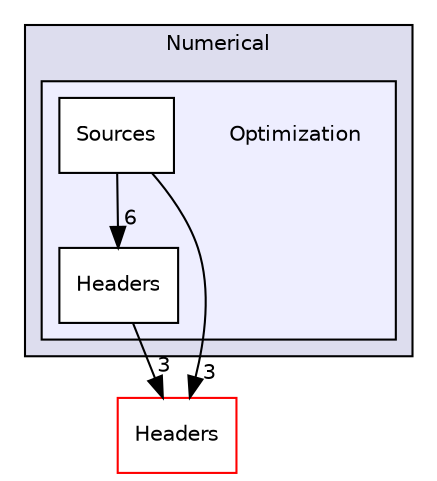 digraph "Optimization" {
  compound=true
  node [ fontsize="10", fontname="Helvetica"];
  edge [ labelfontsize="10", labelfontname="Helvetica"];
  subgraph clusterdir_b9d6c5a67226cd7af5f97dfb65d7b7b8 {
    graph [ bgcolor="#ddddee", pencolor="black", label="Numerical" fontname="Helvetica", fontsize="10", URL="dir_b9d6c5a67226cd7af5f97dfb65d7b7b8.html"]
  subgraph clusterdir_44d55a84988d0e22835769f22e88f43a {
    graph [ bgcolor="#eeeeff", pencolor="black", label="" URL="dir_44d55a84988d0e22835769f22e88f43a.html"];
    dir_44d55a84988d0e22835769f22e88f43a [shape=plaintext label="Optimization"];
    dir_2ee2ceb39d2030e8a5afe80bb7a1fdce [shape=box label="Headers" color="black" fillcolor="white" style="filled" URL="dir_2ee2ceb39d2030e8a5afe80bb7a1fdce.html"];
    dir_879fd9f35cc9de69e4aa8dba93fe1512 [shape=box label="Sources" color="black" fillcolor="white" style="filled" URL="dir_879fd9f35cc9de69e4aa8dba93fe1512.html"];
  }
  }
  dir_3ed09e8ce6640af79318ee4a8db1ede0 [shape=box label="Headers" fillcolor="white" style="filled" color="red" URL="dir_3ed09e8ce6640af79318ee4a8db1ede0.html"];
  dir_879fd9f35cc9de69e4aa8dba93fe1512->dir_3ed09e8ce6640af79318ee4a8db1ede0 [headlabel="3", labeldistance=1.5 headhref="dir_000057_000008.html"];
  dir_879fd9f35cc9de69e4aa8dba93fe1512->dir_2ee2ceb39d2030e8a5afe80bb7a1fdce [headlabel="6", labeldistance=1.5 headhref="dir_000057_000058.html"];
  dir_2ee2ceb39d2030e8a5afe80bb7a1fdce->dir_3ed09e8ce6640af79318ee4a8db1ede0 [headlabel="3", labeldistance=1.5 headhref="dir_000058_000008.html"];
}
